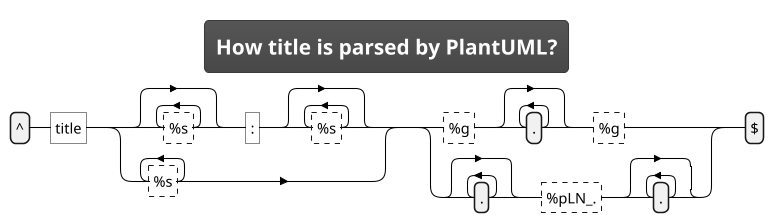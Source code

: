 ' Do not edit
' Theme Gallery
' autogenerated by script
'
@startregex
!theme black-knight
title How title is parsed by PlantUML?
^title(?:[%s]*:[%s]*|[%s]+)(?:(?:[%g](.*)[%g])|(?:(.*[%pLN_.].*)))$
@endregex
